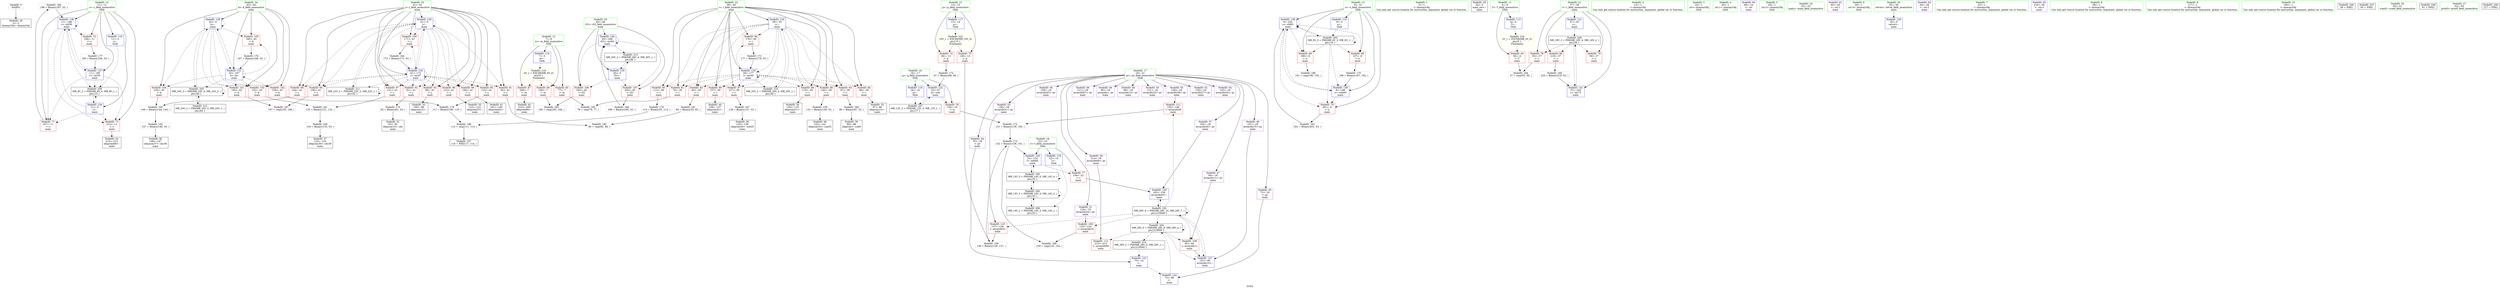 digraph "SVFG" {
	label="SVFG";

	Node0x562b871cf890 [shape=record,color=grey,label="{NodeID: 0\nNullPtr}"];
	Node0x562b871cf890 -> Node0x562b871efcd0[style=solid];
	Node0x562b871face0 [shape=record,color=grey,label="{NodeID: 180\n188 = Binary(187, 53, )\n}"];
	Node0x562b871face0 -> Node0x562b871f7640[style=solid];
	Node0x562b871f0e10 [shape=record,color=red,label="{NodeID: 97\n131\<--41\n\<--j\nmain\n}"];
	Node0x562b871f0e10 -> Node0x562b871f9060[style=solid];
	Node0x562b871cfbd0 [shape=record,color=green,label="{NodeID: 14\n11\<--12\nc\<--c_field_insensitive\nGlob }"];
	Node0x562b871cfbd0 -> Node0x562b871f3010[style=solid];
	Node0x562b871cfbd0 -> Node0x562b871f30e0[style=solid];
	Node0x562b871cfbd0 -> Node0x562b871f31b0[style=solid];
	Node0x562b871cfbd0 -> Node0x562b871f6540[style=solid];
	Node0x562b871cfbd0 -> Node0x562b871f74a0[style=solid];
	Node0x562b871cfbd0 -> Node0x562b871f7640[style=solid];
	Node0x562b871cfbd0 -> Node0x562b871f7710[style=solid];
	Node0x562b871f1970 [shape=record,color=red,label="{NodeID: 111\n150\<--149\n\<--arrayidx38\nmain\n}"];
	Node0x562b871f1970 -> Node0x562b871fa0e0[style=solid];
	Node0x562b871efcd0 [shape=record,color=black,label="{NodeID: 28\n2\<--3\ndummyVal\<--dummyVal\n}"];
	Node0x562b87209160 [shape=record,color=black,label="{NodeID: 208\nMR_14V_2 = PHI(MR_14V_3, MR_14V_1, )\npts\{23 \}\n}"];
	Node0x562b87209160 -> Node0x562b87206960[style=dashed];
	Node0x562b871f6d50 [shape=record,color=blue,label="{NodeID: 125\n39\<--53\ni\<--\nmain\n}"];
	Node0x562b871f6d50 -> Node0x562b871f3830[style=dashed];
	Node0x562b871f6d50 -> Node0x562b871f3900[style=dashed];
	Node0x562b871f6d50 -> Node0x562b871f39d0[style=dashed];
	Node0x562b871f6d50 -> Node0x562b871f3aa0[style=dashed];
	Node0x562b871f6d50 -> Node0x562b871f3b70[style=dashed];
	Node0x562b871f6d50 -> Node0x562b871f3c40[style=dashed];
	Node0x562b871f6d50 -> Node0x562b871f3d10[style=dashed];
	Node0x562b871f6d50 -> Node0x562b871f3de0[style=dashed];
	Node0x562b871f6d50 -> Node0x562b871f3eb0[style=dashed];
	Node0x562b871f6d50 -> Node0x562b871f3f80[style=dashed];
	Node0x562b871f6d50 -> Node0x562b871f73d0[style=dashed];
	Node0x562b871f6d50 -> Node0x562b87209b60[style=dashed];
	Node0x562b871f0860 [shape=record,color=black,label="{NodeID: 42\n210\<--209\nidxprom66\<--\nmain\n}"];
	Node0x562b8720d520 [shape=record,color=yellow,style=double,label="{NodeID: 222\n10V_1 = ENCHI(MR_10V_0)\npts\{15 \}\nFun[main]}"];
	Node0x562b8720d520 -> Node0x562b871f3280[style=dashed];
	Node0x562b8720d520 -> Node0x562b871f3350[style=dashed];
	Node0x562b871f78b0 [shape=record,color=blue,label="{NodeID: 139\n9\<--202\nx\<--shl62\nmain\n}"];
	Node0x562b871f78b0 -> Node0x562b871f2da0[style=dashed];
	Node0x562b871f78b0 -> Node0x562b871f2e70[style=dashed];
	Node0x562b871f78b0 -> Node0x562b871f2f40[style=dashed];
	Node0x562b871f78b0 -> Node0x562b871f77e0[style=dashed];
	Node0x562b871f78b0 -> Node0x562b871f78b0[style=dashed];
	Node0x562b871f78b0 -> Node0x562b87208260[style=dashed];
	Node0x562b871f23e0 [shape=record,color=purple,label="{NodeID: 56\n159\<--18\narrayidx43\<--pr\nmain\n}"];
	Node0x562b871f2f40 [shape=record,color=red,label="{NodeID: 70\n201\<--9\n\<--x\nmain\n}"];
	Node0x562b871f2f40 -> Node0x562b871f9360[style=solid];
	Node0x562b871f9960 [shape=record,color=grey,label="{NodeID: 167\n128 = Binary(127, 53, )\n}"];
	Node0x562b871f9960 -> Node0x562b871f0380[style=solid];
	Node0x562b871f3aa0 [shape=record,color=red,label="{NodeID: 84\n96\<--39\n\<--i\nmain\n}"];
	Node0x562b871f3aa0 -> Node0x562b871f0040[style=solid];
	Node0x562b871d2c50 [shape=record,color=green,label="{NodeID: 1\n5\<--1\n\<--dummyObj\nCan only get source location for instruction, argument, global var or function.}"];
	Node0x562b871fae60 [shape=record,color=grey,label="{NodeID: 181\n84 = Binary(53, 83, )\n}"];
	Node0x562b871fae60 -> Node0x562b871fafe0[style=solid];
	Node0x562b871f0ee0 [shape=record,color=red,label="{NodeID: 98\n144\<--41\n\<--j\nmain\n}"];
	Node0x562b871f0ee0 -> Node0x562b871f9660[style=solid];
	Node0x562b871d2d40 [shape=record,color=green,label="{NodeID: 15\n13\<--15\np\<--p_field_insensitive\nGlob }"];
	Node0x562b871d2d40 -> Node0x562b871f3280[style=solid];
	Node0x562b871d2d40 -> Node0x562b871f3350[style=solid];
	Node0x562b871d2d40 -> Node0x562b871f6640[style=solid];
	Node0x562b871f1a40 [shape=record,color=red,label="{NodeID: 112\n215\<--214\n\<--arrayidx69\nmain\n}"];
	Node0x562b871efdd0 [shape=record,color=black,label="{NodeID: 29\n34\<--5\nmain_ret\<--\nmain\n}"];
	Node0x562b87209660 [shape=record,color=black,label="{NodeID: 209\nMR_18V_3 = PHI(MR_18V_4, MR_18V_2, )\npts\{38 \}\n}"];
	Node0x562b87209660 -> Node0x562b871f35c0[style=dashed];
	Node0x562b87209660 -> Node0x562b871f3690[style=dashed];
	Node0x562b87209660 -> Node0x562b871f3760[style=dashed];
	Node0x562b87209660 -> Node0x562b871f7a50[style=dashed];
	Node0x562b871f6e20 [shape=record,color=blue,label="{NodeID: 126\n41\<--5\nj\<--\nmain\n}"];
	Node0x562b871f6e20 -> Node0x562b871f4050[style=dashed];
	Node0x562b871f6e20 -> Node0x562b871f4120[style=dashed];
	Node0x562b871f6e20 -> Node0x562b871f41f0[style=dashed];
	Node0x562b871f6e20 -> Node0x562b871f42c0[style=dashed];
	Node0x562b871f6e20 -> Node0x562b871f4390[style=dashed];
	Node0x562b871f6e20 -> Node0x562b871f0d40[style=dashed];
	Node0x562b871f6e20 -> Node0x562b871f0e10[style=dashed];
	Node0x562b871f6e20 -> Node0x562b871f0ee0[style=dashed];
	Node0x562b871f6e20 -> Node0x562b871f0fb0[style=dashed];
	Node0x562b871f6e20 -> Node0x562b871f1080[style=dashed];
	Node0x562b871f6e20 -> Node0x562b871f6e20[style=dashed];
	Node0x562b871f6e20 -> Node0x562b871f7300[style=dashed];
	Node0x562b871f6e20 -> Node0x562b8720a060[style=dashed];
	Node0x562b871f0930 [shape=record,color=black,label="{NodeID: 43\n213\<--212\nidxprom68\<--\nmain\n}"];
	Node0x562b871f7980 [shape=record,color=blue,label="{NodeID: 140\n45\<--206\ni52\<--inc64\nmain\n}"];
	Node0x562b871f7980 -> Node0x562b871f1560[style=dashed];
	Node0x562b871f7980 -> Node0x562b871f1630[style=dashed];
	Node0x562b871f7980 -> Node0x562b871f7980[style=dashed];
	Node0x562b871f7980 -> Node0x562b8720aa60[style=dashed];
	Node0x562b871f24b0 [shape=record,color=purple,label="{NodeID: 57\n162\<--18\narrayidx45\<--pr\nmain\n}"];
	Node0x562b871f24b0 -> Node0x562b871f7160[style=solid];
	Node0x562b871f3010 [shape=record,color=red,label="{NodeID: 71\n187\<--11\n\<--c\nmain\n}"];
	Node0x562b871f3010 -> Node0x562b871face0[style=solid];
	Node0x562b871f9ae0 [shape=record,color=grey,label="{NodeID: 168\n220 = Binary(219, 53, )\n}"];
	Node0x562b871f9ae0 -> Node0x562b871f7a50[style=solid];
	Node0x562b871f3b70 [shape=record,color=red,label="{NodeID: 85\n112\<--39\n\<--i\nmain\n}"];
	Node0x562b871f3b70 -> Node0x562b871fab60[style=solid];
	Node0x562b871d0100 [shape=record,color=green,label="{NodeID: 2\n14\<--1\n\<--dummyObj\nCan only get source location for instruction, argument, global var or function.}"];
	Node0x562b871fafe0 [shape=record,color=grey,label="{NodeID: 182\n85 = cmp(82, 84, )\n}"];
	Node0x562b871f0fb0 [shape=record,color=red,label="{NodeID: 99\n160\<--41\n\<--j\nmain\n}"];
	Node0x562b871f0fb0 -> Node0x562b871f0790[style=solid];
	Node0x562b871d2e10 [shape=record,color=green,label="{NodeID: 16\n16\<--17\nq\<--q_field_insensitive\nGlob }"];
	Node0x562b871d2e10 -> Node0x562b871f3420[style=solid];
	Node0x562b871d2e10 -> Node0x562b871f6740[style=solid];
	Node0x562b871d2e10 -> Node0x562b871f6ae0[style=solid];
	Node0x562b871f1b10 [shape=record,color=blue,label="{NodeID: 113\n4\<--5\nT\<--\nGlob }"];
	Node0x562b871f1b10 -> Node0x562b8720c760[style=dashed];
	Node0x562b871efea0 [shape=record,color=black,label="{NodeID: 30\n89\<--88\nidxprom\<--sub9\nmain\n}"];
	Node0x562b87209b60 [shape=record,color=black,label="{NodeID: 210\nMR_20V_2 = PHI(MR_20V_4, MR_20V_1, )\npts\{40 \}\n}"];
	Node0x562b87209b60 -> Node0x562b871f6d50[style=dashed];
	Node0x562b871f6ef0 [shape=record,color=blue,label="{NodeID: 127\n101\<--95\narrayidx15\<--\nmain\n}"];
	Node0x562b871f6ef0 -> Node0x562b871f4870[style=dashed];
	Node0x562b871f0a00 [shape=record,color=purple,label="{NodeID: 44\n70\<--18\n\<--pr\nmain\n}"];
	Node0x562b871f0a00 -> Node0x562b871f6bb0[style=solid];
	Node0x562b871f7a50 [shape=record,color=blue,label="{NodeID: 141\n37\<--220\nr\<--inc72\nmain\n}"];
	Node0x562b871f7a50 -> Node0x562b87209660[style=dashed];
	Node0x562b871f2580 [shape=record,color=purple,label="{NodeID: 58\n211\<--18\narrayidx67\<--pr\nmain\n}"];
	Node0x562b871f30e0 [shape=record,color=red,label="{NodeID: 72\n194\<--11\n\<--c\nmain\n}"];
	Node0x562b871f30e0 -> Node0x562b871fa860[style=solid];
	Node0x562b871f9c60 [shape=record,color=grey,label="{NodeID: 169\n88 = Binary(87, 53, )\n}"];
	Node0x562b871f9c60 -> Node0x562b871efea0[style=solid];
	Node0x562b871f3c40 [shape=record,color=red,label="{NodeID: 86\n119\<--39\n\<--i\nmain\n}"];
	Node0x562b871f3c40 -> Node0x562b871f01e0[style=solid];
	Node0x562b871ef250 [shape=record,color=green,label="{NodeID: 3\n24\<--1\n.str\<--dummyObj\nGlob }"];
	Node0x562b871fb160 [shape=record,color=grey,label="{NodeID: 183\n185 = cmp(183, 184, )\n}"];
	Node0x562b871f1080 [shape=record,color=red,label="{NodeID: 100\n171\<--41\n\<--j\nmain\n}"];
	Node0x562b871f1080 -> Node0x562b871f94e0[style=solid];
	Node0x562b871d2ee0 [shape=record,color=green,label="{NodeID: 17\n18\<--21\npr\<--pr_field_insensitive\nGlob }"];
	Node0x562b871d2ee0 -> Node0x562b871f0a00[style=solid];
	Node0x562b871d2ee0 -> Node0x562b871f0ad0[style=solid];
	Node0x562b871d2ee0 -> Node0x562b871f0ba0[style=solid];
	Node0x562b871d2ee0 -> Node0x562b871f0c70[style=solid];
	Node0x562b871d2ee0 -> Node0x562b871f1d60[style=solid];
	Node0x562b871d2ee0 -> Node0x562b871f1e30[style=solid];
	Node0x562b871d2ee0 -> Node0x562b871f1f00[style=solid];
	Node0x562b871d2ee0 -> Node0x562b871f1fd0[style=solid];
	Node0x562b871d2ee0 -> Node0x562b871f20a0[style=solid];
	Node0x562b871d2ee0 -> Node0x562b871f2170[style=solid];
	Node0x562b871d2ee0 -> Node0x562b871f2240[style=solid];
	Node0x562b871d2ee0 -> Node0x562b871f2310[style=solid];
	Node0x562b871d2ee0 -> Node0x562b871f23e0[style=solid];
	Node0x562b871d2ee0 -> Node0x562b871f24b0[style=solid];
	Node0x562b871d2ee0 -> Node0x562b871f2580[style=solid];
	Node0x562b871d2ee0 -> Node0x562b871f2650[style=solid];
	Node0x562b871f1c10 [shape=record,color=blue,label="{NodeID: 114\n7\<--5\nm\<--\nGlob }"];
	Node0x562b871f1c10 -> Node0x562b8720d280[style=dashed];
	Node0x562b871eff70 [shape=record,color=black,label="{NodeID: 31\n93\<--92\nidxprom10\<--shr\nmain\n}"];
	Node0x562b8720a060 [shape=record,color=black,label="{NodeID: 211\nMR_22V_2 = PHI(MR_22V_3, MR_22V_1, )\npts\{42 \}\n}"];
	Node0x562b8720a060 -> Node0x562b871f6e20[style=dashed];
	Node0x562b8720a060 -> Node0x562b8720a060[style=dashed];
	Node0x562b871f6fc0 [shape=record,color=blue,label="{NodeID: 128\n43\<--5\nk\<--\nmain\n}"];
	Node0x562b871f6fc0 -> Node0x562b871f1150[style=dashed];
	Node0x562b871f6fc0 -> Node0x562b871f1220[style=dashed];
	Node0x562b871f6fc0 -> Node0x562b871f12f0[style=dashed];
	Node0x562b871f6fc0 -> Node0x562b871f13c0[style=dashed];
	Node0x562b871f6fc0 -> Node0x562b871f1490[style=dashed];
	Node0x562b871f6fc0 -> Node0x562b871f6fc0[style=dashed];
	Node0x562b871f6fc0 -> Node0x562b871f7230[style=dashed];
	Node0x562b871f6fc0 -> Node0x562b87207860[style=dashed];
	Node0x562b871f0ad0 [shape=record,color=purple,label="{NodeID: 45\n72\<--18\n\<--pr\nmain\n}"];
	Node0x562b871f0ad0 -> Node0x562b871f6c80[style=solid];
	Node0x562b871f2650 [shape=record,color=purple,label="{NodeID: 59\n214\<--18\narrayidx69\<--pr\nmain\n}"];
	Node0x562b871f2650 -> Node0x562b871f1a40[style=solid];
	Node0x562b871f31b0 [shape=record,color=red,label="{NodeID: 73\n212\<--11\n\<--c\nmain\n}"];
	Node0x562b871f31b0 -> Node0x562b871f0930[style=solid];
	Node0x562b871f9de0 [shape=record,color=grey,label="{NodeID: 170\n92 = Binary(91, 53, )\n}"];
	Node0x562b871f9de0 -> Node0x562b871eff70[style=solid];
	Node0x562b871f3d10 [shape=record,color=red,label="{NodeID: 87\n127\<--39\n\<--i\nmain\n}"];
	Node0x562b871f3d10 -> Node0x562b871f9960[style=solid];
	Node0x562b871ef2e0 [shape=record,color=green,label="{NodeID: 4\n26\<--1\n.str.1\<--dummyObj\nGlob }"];
	Node0x562b871fb2e0 [shape=record,color=grey,label="{NodeID: 184\n57 = cmp(55, 56, )\n}"];
	Node0x562b871f1150 [shape=record,color=red,label="{NodeID: 101\n105\<--43\n\<--k\nmain\n}"];
	Node0x562b871f1150 -> Node0x562b871fb760[style=solid];
	Node0x562b871d2fe0 [shape=record,color=green,label="{NodeID: 18\n22\<--23\nt\<--t_field_insensitive\nGlob }"];
	Node0x562b871d2fe0 -> Node0x562b871f34f0[style=solid];
	Node0x562b871d2fe0 -> Node0x562b871f6840[style=solid];
	Node0x562b871d2fe0 -> Node0x562b871f7090[style=solid];
	Node0x562b871f6480 [shape=record,color=blue,label="{NodeID: 115\n9\<--5\nx\<--\nGlob }"];
	Node0x562b871f6480 -> Node0x562b87208260[style=dashed];
	Node0x562b871f0040 [shape=record,color=black,label="{NodeID: 32\n97\<--96\nidxprom12\<--\nmain\n}"];
	Node0x562b8720a560 [shape=record,color=black,label="{NodeID: 212\nMR_24V_2 = PHI(MR_24V_3, MR_24V_1, )\npts\{44 \}\n}"];
	Node0x562b8720a560 -> Node0x562b87207860[style=dashed];
	Node0x562b871f7090 [shape=record,color=blue,label="{NodeID: 129\n22\<--152\nt\<--add40\nmain\n}"];
	Node0x562b871f7090 -> Node0x562b871f34f0[style=dashed];
	Node0x562b871f7090 -> Node0x562b87202740[style=dashed];
	Node0x562b871f0ba0 [shape=record,color=purple,label="{NodeID: 46\n90\<--18\narrayidx\<--pr\nmain\n}"];
	Node0x562b871f2720 [shape=record,color=purple,label="{NodeID: 60\n48\<--24\n\<--.str\nmain\n}"];
	Node0x562b871f8640 [shape=record,color=black,label="{NodeID: 157\n116 = PHI(117, 114, )\n}"];
	Node0x562b871f3280 [shape=record,color=red,label="{NodeID: 74\n66\<--13\n\<--p\nmain\n}"];
	Node0x562b871f3280 -> Node0x562b871fa3e0[style=solid];
	Node0x562b871f9f60 [shape=record,color=grey,label="{NodeID: 171\n177 = Binary(176, 53, )\n}"];
	Node0x562b871f9f60 -> Node0x562b871f73d0[style=solid];
	Node0x562b871f3de0 [shape=record,color=red,label="{NodeID: 88\n140\<--39\n\<--i\nmain\n}"];
	Node0x562b871f3de0 -> Node0x562b871f8d60[style=solid];
	Node0x562b871d01d0 [shape=record,color=green,label="{NodeID: 5\n28\<--1\n.str.2\<--dummyObj\nGlob }"];
	Node0x562b871fb460 [shape=record,color=grey,label="{NodeID: 185\n78 = cmp(76, 77, )\n}"];
	Node0x562b871f1220 [shape=record,color=red,label="{NodeID: 102\n109\<--43\n\<--k\nmain\n}"];
	Node0x562b871f1220 -> Node0x562b871fa9e0[style=solid];
	Node0x562b871d30e0 [shape=record,color=green,label="{NodeID: 19\n32\<--33\nmain\<--main_field_insensitive\n}"];
	Node0x562b871f6540 [shape=record,color=blue,label="{NodeID: 116\n11\<--5\nc\<--\nGlob }"];
	Node0x562b871f6540 -> Node0x562b87208760[style=dashed];
	Node0x562b871f0110 [shape=record,color=black,label="{NodeID: 33\n100\<--99\nidxprom14\<--\nmain\n}"];
	Node0x562b8720aa60 [shape=record,color=black,label="{NodeID: 213\nMR_26V_2 = PHI(MR_26V_4, MR_26V_1, )\npts\{46 \}\n}"];
	Node0x562b8720aa60 -> Node0x562b871f7570[style=dashed];
	Node0x562b871f7160 [shape=record,color=blue,label="{NodeID: 130\n162\<--156\narrayidx45\<--\nmain\n}"];
	Node0x562b871f7160 -> Node0x562b871f4870[style=dashed];
	Node0x562b871f0c70 [shape=record,color=purple,label="{NodeID: 47\n94\<--18\narrayidx11\<--pr\nmain\n}"];
	Node0x562b871f0c70 -> Node0x562b871f1700[style=solid];
	Node0x562b871f27f0 [shape=record,color=purple,label="{NodeID: 61\n60\<--26\n\<--.str.1\nmain\n}"];
	Node0x562b871f8be0 [shape=record,color=grey,label="{NodeID: 158\n138 = Binary(126, 137, )\n}"];
	Node0x562b871f8be0 -> Node0x562b871fa260[style=solid];
	Node0x562b871f3350 [shape=record,color=red,label="{NodeID: 75\n126\<--13\n\<--p\nmain\n}"];
	Node0x562b871f3350 -> Node0x562b871f8be0[style=solid];
	Node0x562b871fa0e0 [shape=record,color=grey,label="{NodeID: 172\n151 = Binary(139, 150, )\n}"];
	Node0x562b871fa0e0 -> Node0x562b871fa260[style=solid];
	Node0x562b871f3eb0 [shape=record,color=red,label="{NodeID: 89\n157\<--39\n\<--i\nmain\n}"];
	Node0x562b871f3eb0 -> Node0x562b871f06c0[style=solid];
	Node0x562b871d0260 [shape=record,color=green,label="{NodeID: 6\n30\<--1\n.str.3\<--dummyObj\nGlob }"];
	Node0x562b871fb5e0 [shape=record,color=grey,label="{NodeID: 186\n191 = cmp(190, 192, )\n}"];
	Node0x562b871f12f0 [shape=record,color=red,label="{NodeID: 103\n132\<--43\n\<--k\nmain\n}"];
	Node0x562b871f12f0 -> Node0x562b871f9060[style=solid];
	Node0x562b871d31e0 [shape=record,color=green,label="{NodeID: 20\n35\<--36\nretval\<--retval_field_insensitive\nmain\n}"];
	Node0x562b871d31e0 -> Node0x562b871f6940[style=solid];
	Node0x562b87206960 [shape=record,color=black,label="{NodeID: 200\nMR_14V_3 = PHI(MR_14V_4, MR_14V_2, )\npts\{23 \}\n}"];
	Node0x562b87206960 -> Node0x562b87202740[style=dashed];
	Node0x562b87206960 -> Node0x562b87206960[style=dashed];
	Node0x562b87206960 -> Node0x562b87209160[style=dashed];
	Node0x562b871f6640 [shape=record,color=blue,label="{NodeID: 117\n13\<--14\np\<--\nGlob }"];
	Node0x562b871f6640 -> Node0x562b8720d520[style=dashed];
	Node0x562b871f01e0 [shape=record,color=black,label="{NodeID: 34\n120\<--119\nidxprom21\<--\nmain\n}"];
	Node0x562b8720af60 [shape=record,color=black,label="{NodeID: 214\nMR_28V_2 = PHI(MR_28V_5, MR_28V_1, )\npts\{210000 \}\n}"];
	Node0x562b8720af60 -> Node0x562b871f6bb0[style=dashed];
	Node0x562b871f7230 [shape=record,color=blue,label="{NodeID: 131\n43\<--167\nk\<--inc\nmain\n}"];
	Node0x562b871f7230 -> Node0x562b871f1150[style=dashed];
	Node0x562b871f7230 -> Node0x562b871f1220[style=dashed];
	Node0x562b871f7230 -> Node0x562b871f12f0[style=dashed];
	Node0x562b871f7230 -> Node0x562b871f13c0[style=dashed];
	Node0x562b871f7230 -> Node0x562b871f1490[style=dashed];
	Node0x562b871f7230 -> Node0x562b871f6fc0[style=dashed];
	Node0x562b871f7230 -> Node0x562b871f7230[style=dashed];
	Node0x562b871f7230 -> Node0x562b87207860[style=dashed];
	Node0x562b871f1d60 [shape=record,color=purple,label="{NodeID: 48\n98\<--18\narrayidx13\<--pr\nmain\n}"];
	Node0x562b871f28c0 [shape=record,color=purple,label="{NodeID: 62\n64\<--28\n\<--.str.2\nmain\n}"];
	Node0x562b871f8d60 [shape=record,color=grey,label="{NodeID: 159\n141 = Binary(140, 53, )\n}"];
	Node0x562b871f8d60 -> Node0x562b871f0520[style=solid];
	Node0x562b871f3420 [shape=record,color=red,label="{NodeID: 76\n139\<--16\n\<--q\nmain\n}"];
	Node0x562b871f3420 -> Node0x562b871fa0e0[style=solid];
	Node0x562b871fa260 [shape=record,color=grey,label="{NodeID: 173\n152 = Binary(138, 151, )\n}"];
	Node0x562b871fa260 -> Node0x562b871f7090[style=solid];
	Node0x562b871fa260 -> Node0x562b871fba60[style=solid];
	Node0x562b871f3f80 [shape=record,color=red,label="{NodeID: 90\n176\<--39\n\<--i\nmain\n}"];
	Node0x562b871f3f80 -> Node0x562b871f9f60[style=solid];
	Node0x562b871d0390 [shape=record,color=green,label="{NodeID: 7\n53\<--1\n\<--dummyObj\nCan only get source location for instruction, argument, global var or function.}"];
	Node0x562b871fb760 [shape=record,color=grey,label="{NodeID: 187\n107 = cmp(105, 106, )\n}"];
	Node0x562b871f13c0 [shape=record,color=red,label="{NodeID: 104\n145\<--43\n\<--k\nmain\n}"];
	Node0x562b871f13c0 -> Node0x562b871f9660[style=solid];
	Node0x562b871d32b0 [shape=record,color=green,label="{NodeID: 21\n37\<--38\nr\<--r_field_insensitive\nmain\n}"];
	Node0x562b871d32b0 -> Node0x562b871f35c0[style=solid];
	Node0x562b871d32b0 -> Node0x562b871f3690[style=solid];
	Node0x562b871d32b0 -> Node0x562b871f3760[style=solid];
	Node0x562b871d32b0 -> Node0x562b871f6a10[style=solid];
	Node0x562b871d32b0 -> Node0x562b871f7a50[style=solid];
	Node0x562b871f6740 [shape=record,color=blue,label="{NodeID: 118\n16\<--14\nq\<--\nGlob }"];
	Node0x562b871f6740 -> Node0x562b87208c60[style=dashed];
	Node0x562b871f02b0 [shape=record,color=black,label="{NodeID: 35\n123\<--122\nidxprom23\<--\nmain\n}"];
	Node0x562b871f7300 [shape=record,color=blue,label="{NodeID: 132\n41\<--172\nj\<--inc47\nmain\n}"];
	Node0x562b871f7300 -> Node0x562b871f4050[style=dashed];
	Node0x562b871f7300 -> Node0x562b871f4120[style=dashed];
	Node0x562b871f7300 -> Node0x562b871f41f0[style=dashed];
	Node0x562b871f7300 -> Node0x562b871f42c0[style=dashed];
	Node0x562b871f7300 -> Node0x562b871f4390[style=dashed];
	Node0x562b871f7300 -> Node0x562b871f0d40[style=dashed];
	Node0x562b871f7300 -> Node0x562b871f0e10[style=dashed];
	Node0x562b871f7300 -> Node0x562b871f0ee0[style=dashed];
	Node0x562b871f7300 -> Node0x562b871f0fb0[style=dashed];
	Node0x562b871f7300 -> Node0x562b871f1080[style=dashed];
	Node0x562b871f7300 -> Node0x562b871f6e20[style=dashed];
	Node0x562b871f7300 -> Node0x562b871f7300[style=dashed];
	Node0x562b871f7300 -> Node0x562b8720a060[style=dashed];
	Node0x562b871f1e30 [shape=record,color=purple,label="{NodeID: 49\n101\<--18\narrayidx15\<--pr\nmain\n}"];
	Node0x562b871f1e30 -> Node0x562b871f6ef0[style=solid];
	Node0x562b871f2990 [shape=record,color=purple,label="{NodeID: 63\n216\<--30\n\<--.str.3\nmain\n}"];
	Node0x562b871f8ee0 [shape=record,color=grey,label="{NodeID: 160\n134 = Binary(133, 53, )\n}"];
	Node0x562b871f8ee0 -> Node0x562b871f0450[style=solid];
	Node0x562b871f34f0 [shape=record,color=red,label="{NodeID: 77\n156\<--22\n\<--t\nmain\n}"];
	Node0x562b871f34f0 -> Node0x562b871f7160[style=solid];
	Node0x562b871fa3e0 [shape=record,color=grey,label="{NodeID: 174\n67 = Binary(68, 66, )\n}"];
	Node0x562b871fa3e0 -> Node0x562b871f6ae0[style=solid];
	Node0x562b871f4050 [shape=record,color=red,label="{NodeID: 91\n82\<--41\n\<--j\nmain\n}"];
	Node0x562b871f4050 -> Node0x562b871fafe0[style=solid];
	Node0x562b871d0420 [shape=record,color=green,label="{NodeID: 8\n68\<--1\n\<--dummyObj\nCan only get source location for instruction, argument, global var or function.}"];
	Node0x562b871fb8e0 [shape=record,color=grey,label="{NodeID: 188\n114 = cmp(111, 113, )\n}"];
	Node0x562b871fb8e0 -> Node0x562b871f8640[style=solid];
	Node0x562b871f1490 [shape=record,color=red,label="{NodeID: 105\n166\<--43\n\<--k\nmain\n}"];
	Node0x562b871f1490 -> Node0x562b871fa6e0[style=solid];
	Node0x562b871d3380 [shape=record,color=green,label="{NodeID: 22\n39\<--40\ni\<--i_field_insensitive\nmain\n}"];
	Node0x562b871d3380 -> Node0x562b871f3830[style=solid];
	Node0x562b871d3380 -> Node0x562b871f3900[style=solid];
	Node0x562b871d3380 -> Node0x562b871f39d0[style=solid];
	Node0x562b871d3380 -> Node0x562b871f3aa0[style=solid];
	Node0x562b871d3380 -> Node0x562b871f3b70[style=solid];
	Node0x562b871d3380 -> Node0x562b871f3c40[style=solid];
	Node0x562b871d3380 -> Node0x562b871f3d10[style=solid];
	Node0x562b871d3380 -> Node0x562b871f3de0[style=solid];
	Node0x562b871d3380 -> Node0x562b871f3eb0[style=solid];
	Node0x562b871d3380 -> Node0x562b871f3f80[style=solid];
	Node0x562b871d3380 -> Node0x562b871f6d50[style=solid];
	Node0x562b871d3380 -> Node0x562b871f73d0[style=solid];
	Node0x562b871f6840 [shape=record,color=blue,label="{NodeID: 119\n22\<--14\nt\<--\nGlob }"];
	Node0x562b871f6840 -> Node0x562b87209160[style=dashed];
	Node0x562b871f0380 [shape=record,color=black,label="{NodeID: 36\n129\<--128\nidxprom26\<--sub25\nmain\n}"];
	Node0x562b871f73d0 [shape=record,color=blue,label="{NodeID: 133\n39\<--177\ni\<--inc50\nmain\n}"];
	Node0x562b871f73d0 -> Node0x562b871f3830[style=dashed];
	Node0x562b871f73d0 -> Node0x562b871f3900[style=dashed];
	Node0x562b871f73d0 -> Node0x562b871f39d0[style=dashed];
	Node0x562b871f73d0 -> Node0x562b871f3aa0[style=dashed];
	Node0x562b871f73d0 -> Node0x562b871f3b70[style=dashed];
	Node0x562b871f73d0 -> Node0x562b871f3c40[style=dashed];
	Node0x562b871f73d0 -> Node0x562b871f3d10[style=dashed];
	Node0x562b871f73d0 -> Node0x562b871f3de0[style=dashed];
	Node0x562b871f73d0 -> Node0x562b871f3eb0[style=dashed];
	Node0x562b871f73d0 -> Node0x562b871f3f80[style=dashed];
	Node0x562b871f73d0 -> Node0x562b871f73d0[style=dashed];
	Node0x562b871f73d0 -> Node0x562b87209b60[style=dashed];
	Node0x562b871f1f00 [shape=record,color=purple,label="{NodeID: 50\n121\<--18\narrayidx22\<--pr\nmain\n}"];
	Node0x562b871f2a60 [shape=record,color=red,label="{NodeID: 64\n56\<--4\n\<--T\nmain\n}"];
	Node0x562b871f2a60 -> Node0x562b871fb2e0[style=solid];
	Node0x562b871f9060 [shape=record,color=grey,label="{NodeID: 161\n133 = Binary(131, 132, )\n}"];
	Node0x562b871f9060 -> Node0x562b871f8ee0[style=solid];
	Node0x562b871f35c0 [shape=record,color=red,label="{NodeID: 78\n55\<--37\n\<--r\nmain\n}"];
	Node0x562b871f35c0 -> Node0x562b871fb2e0[style=solid];
	Node0x562b871fa560 [shape=record,color=grey,label="{NodeID: 175\n198 = Binary(197, 192, )\n}"];
	Node0x562b871fa560 -> Node0x562b871f77e0[style=solid];
	Node0x562b871f4120 [shape=record,color=red,label="{NodeID: 92\n91\<--41\n\<--j\nmain\n}"];
	Node0x562b871f4120 -> Node0x562b871f9de0[style=solid];
	Node0x562b871ef590 [shape=record,color=green,label="{NodeID: 9\n117\<--1\n\<--dummyObj\nCan only get source location for instruction, argument, global var or function.}"];
	Node0x562b871fba60 [shape=record,color=grey,label="{NodeID: 189\n154 = cmp(125, 152, )\n}"];
	Node0x562b871f1560 [shape=record,color=red,label="{NodeID: 106\n183\<--45\n\<--i52\nmain\n}"];
	Node0x562b871f1560 -> Node0x562b871fb160[style=solid];
	Node0x562b871d3450 [shape=record,color=green,label="{NodeID: 23\n41\<--42\nj\<--j_field_insensitive\nmain\n}"];
	Node0x562b871d3450 -> Node0x562b871f4050[style=solid];
	Node0x562b871d3450 -> Node0x562b871f4120[style=solid];
	Node0x562b871d3450 -> Node0x562b871f41f0[style=solid];
	Node0x562b871d3450 -> Node0x562b871f42c0[style=solid];
	Node0x562b871d3450 -> Node0x562b871f4390[style=solid];
	Node0x562b871d3450 -> Node0x562b871f0d40[style=solid];
	Node0x562b871d3450 -> Node0x562b871f0e10[style=solid];
	Node0x562b871d3450 -> Node0x562b871f0ee0[style=solid];
	Node0x562b871d3450 -> Node0x562b871f0fb0[style=solid];
	Node0x562b871d3450 -> Node0x562b871f1080[style=solid];
	Node0x562b871d3450 -> Node0x562b871f6e20[style=solid];
	Node0x562b871d3450 -> Node0x562b871f7300[style=solid];
	Node0x562b87207860 [shape=record,color=black,label="{NodeID: 203\nMR_24V_3 = PHI(MR_24V_4, MR_24V_2, )\npts\{44 \}\n}"];
	Node0x562b87207860 -> Node0x562b871f6fc0[style=dashed];
	Node0x562b87207860 -> Node0x562b87207860[style=dashed];
	Node0x562b87207860 -> Node0x562b8720a560[style=dashed];
	Node0x562b871f6940 [shape=record,color=blue,label="{NodeID: 120\n35\<--5\nretval\<--\nmain\n}"];
	Node0x562b871f0450 [shape=record,color=black,label="{NodeID: 37\n135\<--134\nidxprom30\<--shr29\nmain\n}"];
	Node0x562b871f74a0 [shape=record,color=blue,label="{NodeID: 134\n11\<--5\nc\<--\nmain\n}"];
	Node0x562b871f74a0 -> Node0x562b871f3010[style=dashed];
	Node0x562b871f74a0 -> Node0x562b871f31b0[style=dashed];
	Node0x562b871f74a0 -> Node0x562b871f7640[style=dashed];
	Node0x562b871f74a0 -> Node0x562b87208760[style=dashed];
	Node0x562b871f1fd0 [shape=record,color=purple,label="{NodeID: 51\n124\<--18\narrayidx24\<--pr\nmain\n}"];
	Node0x562b871f1fd0 -> Node0x562b871f17d0[style=solid];
	Node0x562b871f2b30 [shape=record,color=red,label="{NodeID: 65\n77\<--7\n\<--m\nmain\n}"];
	Node0x562b871f2b30 -> Node0x562b871fb460[style=solid];
	Node0x562b871f91e0 [shape=record,color=grey,label="{NodeID: 162\n147 = Binary(146, 53, )\n}"];
	Node0x562b871f91e0 -> Node0x562b871f05f0[style=solid];
	Node0x562b871f3690 [shape=record,color=red,label="{NodeID: 79\n59\<--37\n\<--r\nmain\n}"];
	Node0x562b871fa6e0 [shape=record,color=grey,label="{NodeID: 176\n167 = Binary(166, 53, )\n}"];
	Node0x562b871fa6e0 -> Node0x562b871f7230[style=solid];
	Node0x562b871f41f0 [shape=record,color=red,label="{NodeID: 93\n99\<--41\n\<--j\nmain\n}"];
	Node0x562b871f41f0 -> Node0x562b871f0110[style=solid];
	Node0x562b871ef620 [shape=record,color=green,label="{NodeID: 10\n192\<--1\n\<--dummyObj\nCan only get source location for instruction, argument, global var or function.}"];
	Node0x562b87202740 [shape=record,color=black,label="{NodeID: 190\nMR_14V_5 = PHI(MR_14V_6, MR_14V_4, )\npts\{23 \}\n}"];
	Node0x562b87202740 -> Node0x562b871f7090[style=dashed];
	Node0x562b87202740 -> Node0x562b87202740[style=dashed];
	Node0x562b87202740 -> Node0x562b87206960[style=dashed];
	Node0x562b871f1630 [shape=record,color=red,label="{NodeID: 107\n205\<--45\n\<--i52\nmain\n}"];
	Node0x562b871f1630 -> Node0x562b871f97e0[style=solid];
	Node0x562b871d3520 [shape=record,color=green,label="{NodeID: 24\n43\<--44\nk\<--k_field_insensitive\nmain\n}"];
	Node0x562b871d3520 -> Node0x562b871f1150[style=solid];
	Node0x562b871d3520 -> Node0x562b871f1220[style=solid];
	Node0x562b871d3520 -> Node0x562b871f12f0[style=solid];
	Node0x562b871d3520 -> Node0x562b871f13c0[style=solid];
	Node0x562b871d3520 -> Node0x562b871f1490[style=solid];
	Node0x562b871d3520 -> Node0x562b871f6fc0[style=solid];
	Node0x562b871d3520 -> Node0x562b871f7230[style=solid];
	Node0x562b87207d60 [shape=record,color=black,label="{NodeID: 204\nMR_28V_5 = PHI(MR_28V_6, MR_28V_4, )\npts\{210000 \}\n}"];
	Node0x562b87207d60 -> Node0x562b871f1700[style=dashed];
	Node0x562b87207d60 -> Node0x562b871f1a40[style=dashed];
	Node0x562b87207d60 -> Node0x562b871f6ef0[style=dashed];
	Node0x562b87207d60 -> Node0x562b87207d60[style=dashed];
	Node0x562b87207d60 -> Node0x562b8720af60[style=dashed];
	Node0x562b871f6a10 [shape=record,color=blue,label="{NodeID: 121\n37\<--53\nr\<--\nmain\n}"];
	Node0x562b871f6a10 -> Node0x562b87209660[style=dashed];
	Node0x562b871f0520 [shape=record,color=black,label="{NodeID: 38\n142\<--141\nidxprom33\<--sub32\nmain\n}"];
	Node0x562b8720c760 [shape=record,color=yellow,style=double,label="{NodeID: 218\n2V_1 = ENCHI(MR_2V_0)\npts\{6 \}\nFun[main]}"];
	Node0x562b8720c760 -> Node0x562b871f2a60[style=dashed];
	Node0x562b871f7570 [shape=record,color=blue,label="{NodeID: 135\n45\<--5\ni52\<--\nmain\n}"];
	Node0x562b871f7570 -> Node0x562b871f1560[style=dashed];
	Node0x562b871f7570 -> Node0x562b871f1630[style=dashed];
	Node0x562b871f7570 -> Node0x562b871f7980[style=dashed];
	Node0x562b871f7570 -> Node0x562b8720aa60[style=dashed];
	Node0x562b871f20a0 [shape=record,color=purple,label="{NodeID: 52\n130\<--18\narrayidx27\<--pr\nmain\n}"];
	Node0x562b871f2c00 [shape=record,color=red,label="{NodeID: 66\n184\<--7\n\<--m\nmain\n}"];
	Node0x562b871f2c00 -> Node0x562b871fb160[style=solid];
	Node0x562b87219b00 [shape=record,color=black,label="{NodeID: 246\n49 = PHI()\n}"];
	Node0x562b871f9360 [shape=record,color=grey,label="{NodeID: 163\n202 = Binary(201, 53, )\n}"];
	Node0x562b871f9360 -> Node0x562b871f78b0[style=solid];
	Node0x562b871f3760 [shape=record,color=red,label="{NodeID: 80\n219\<--37\n\<--r\nmain\n}"];
	Node0x562b871f3760 -> Node0x562b871f9ae0[style=solid];
	Node0x562b871fa860 [shape=record,color=grey,label="{NodeID: 177\n195 = Binary(194, 53, )\n}"];
	Node0x562b871fa860 -> Node0x562b871f7710[style=solid];
	Node0x562b871f42c0 [shape=record,color=red,label="{NodeID: 94\n106\<--41\n\<--j\nmain\n}"];
	Node0x562b871f42c0 -> Node0x562b871fb760[style=solid];
	Node0x562b871ef6f0 [shape=record,color=green,label="{NodeID: 11\n4\<--6\nT\<--T_field_insensitive\nGlob }"];
	Node0x562b871ef6f0 -> Node0x562b871f2a60[style=solid];
	Node0x562b871ef6f0 -> Node0x562b871f1b10[style=solid];
	Node0x562b871f1700 [shape=record,color=red,label="{NodeID: 108\n95\<--94\n\<--arrayidx11\nmain\n}"];
	Node0x562b871f1700 -> Node0x562b871f6ef0[style=solid];
	Node0x562b871d35f0 [shape=record,color=green,label="{NodeID: 25\n45\<--46\ni52\<--i52_field_insensitive\nmain\n}"];
	Node0x562b871d35f0 -> Node0x562b871f1560[style=solid];
	Node0x562b871d35f0 -> Node0x562b871f1630[style=solid];
	Node0x562b871d35f0 -> Node0x562b871f7570[style=solid];
	Node0x562b871d35f0 -> Node0x562b871f7980[style=solid];
	Node0x562b87208260 [shape=record,color=black,label="{NodeID: 205\nMR_6V_2 = PHI(MR_6V_3, MR_6V_1, )\npts\{10 \}\n}"];
	Node0x562b87208260 -> Node0x562b871f2da0[style=dashed];
	Node0x562b87208260 -> Node0x562b871f2e70[style=dashed];
	Node0x562b87208260 -> Node0x562b871f2f40[style=dashed];
	Node0x562b87208260 -> Node0x562b871f77e0[style=dashed];
	Node0x562b87208260 -> Node0x562b871f78b0[style=dashed];
	Node0x562b87208260 -> Node0x562b87208260[style=dashed];
	Node0x562b871f6ae0 [shape=record,color=blue,label="{NodeID: 122\n16\<--67\nq\<--sub\nmain\n}"];
	Node0x562b871f6ae0 -> Node0x562b871f3420[style=dashed];
	Node0x562b871f6ae0 -> Node0x562b87208c60[style=dashed];
	Node0x562b871f05f0 [shape=record,color=black,label="{NodeID: 39\n148\<--147\nidxprom37\<--shr36\nmain\n}"];
	Node0x562b8720d280 [shape=record,color=yellow,style=double,label="{NodeID: 219\n4V_1 = ENCHI(MR_4V_0)\npts\{8 \}\nFun[main]}"];
	Node0x562b8720d280 -> Node0x562b871f2b30[style=dashed];
	Node0x562b8720d280 -> Node0x562b871f2c00[style=dashed];
	Node0x562b8720d280 -> Node0x562b871f2cd0[style=dashed];
	Node0x562b871f7640 [shape=record,color=blue,label="{NodeID: 136\n11\<--188\nc\<--shl56\nmain\n}"];
	Node0x562b871f7640 -> Node0x562b871f3010[style=dashed];
	Node0x562b871f7640 -> Node0x562b871f30e0[style=dashed];
	Node0x562b871f7640 -> Node0x562b871f31b0[style=dashed];
	Node0x562b871f7640 -> Node0x562b871f7640[style=dashed];
	Node0x562b871f7640 -> Node0x562b871f7710[style=dashed];
	Node0x562b871f7640 -> Node0x562b87208760[style=dashed];
	Node0x562b871f2170 [shape=record,color=purple,label="{NodeID: 53\n136\<--18\narrayidx31\<--pr\nmain\n}"];
	Node0x562b871f2170 -> Node0x562b871f18a0[style=solid];
	Node0x562b871f2cd0 [shape=record,color=red,label="{NodeID: 67\n209\<--7\n\<--m\nmain\n}"];
	Node0x562b871f2cd0 -> Node0x562b871f0860[style=solid];
	Node0x562b87219c00 [shape=record,color=black,label="{NodeID: 247\n65 = PHI()\n}"];
	Node0x562b871f94e0 [shape=record,color=grey,label="{NodeID: 164\n172 = Binary(171, 53, )\n}"];
	Node0x562b871f94e0 -> Node0x562b871f7300[style=solid];
	Node0x562b871f3830 [shape=record,color=red,label="{NodeID: 81\n76\<--39\n\<--i\nmain\n}"];
	Node0x562b871f3830 -> Node0x562b871fb460[style=solid];
	Node0x562b871fa9e0 [shape=record,color=grey,label="{NodeID: 178\n111 = Binary(109, 110, )\n}"];
	Node0x562b871fa9e0 -> Node0x562b871fb8e0[style=solid];
	Node0x562b871f4390 [shape=record,color=red,label="{NodeID: 95\n110\<--41\n\<--j\nmain\n}"];
	Node0x562b871f4390 -> Node0x562b871fa9e0[style=solid];
	Node0x562b871cfa30 [shape=record,color=green,label="{NodeID: 12\n7\<--8\nm\<--m_field_insensitive\nGlob }"];
	Node0x562b871cfa30 -> Node0x562b871f2b30[style=solid];
	Node0x562b871cfa30 -> Node0x562b871f2c00[style=solid];
	Node0x562b871cfa30 -> Node0x562b871f2cd0[style=solid];
	Node0x562b871cfa30 -> Node0x562b871f1c10[style=solid];
	Node0x562b871f4870 [shape=record,color=black,label="{NodeID: 192\nMR_28V_8 = PHI(MR_28V_10, MR_28V_7, )\npts\{210000 \}\n}"];
	Node0x562b871f4870 -> Node0x562b871f1700[style=dashed];
	Node0x562b871f4870 -> Node0x562b871f17d0[style=dashed];
	Node0x562b871f4870 -> Node0x562b871f18a0[style=dashed];
	Node0x562b871f4870 -> Node0x562b871f1970[style=dashed];
	Node0x562b871f4870 -> Node0x562b871f6ef0[style=dashed];
	Node0x562b871f4870 -> Node0x562b871f7160[style=dashed];
	Node0x562b871f4870 -> Node0x562b871f4870[style=dashed];
	Node0x562b871f4870 -> Node0x562b87207d60[style=dashed];
	Node0x562b871f17d0 [shape=record,color=red,label="{NodeID: 109\n125\<--124\n\<--arrayidx24\nmain\n}"];
	Node0x562b871f17d0 -> Node0x562b871fba60[style=solid];
	Node0x562b871efb70 [shape=record,color=green,label="{NodeID: 26\n50\<--51\nscanf\<--scanf_field_insensitive\n}"];
	Node0x562b87208760 [shape=record,color=black,label="{NodeID: 206\nMR_8V_2 = PHI(MR_8V_4, MR_8V_1, )\npts\{12 \}\n}"];
	Node0x562b87208760 -> Node0x562b871f74a0[style=dashed];
	Node0x562b871f6bb0 [shape=record,color=blue,label="{NodeID: 123\n70\<--14\n\<--\nmain\n}"];
	Node0x562b871f6bb0 -> Node0x562b871f6c80[style=dashed];
	Node0x562b871f06c0 [shape=record,color=black,label="{NodeID: 40\n158\<--157\nidxprom42\<--\nmain\n}"];
	Node0x562b871f7710 [shape=record,color=blue,label="{NodeID: 137\n11\<--195\nc\<--inc59\nmain\n}"];
	Node0x562b871f7710 -> Node0x562b871f3010[style=dashed];
	Node0x562b871f7710 -> Node0x562b871f31b0[style=dashed];
	Node0x562b871f7710 -> Node0x562b871f7640[style=dashed];
	Node0x562b871f7710 -> Node0x562b87208760[style=dashed];
	Node0x562b871f2240 [shape=record,color=purple,label="{NodeID: 54\n143\<--18\narrayidx34\<--pr\nmain\n}"];
	Node0x562b871f2da0 [shape=record,color=red,label="{NodeID: 68\n190\<--9\n\<--x\nmain\n}"];
	Node0x562b871f2da0 -> Node0x562b871fb5e0[style=solid];
	Node0x562b87219d00 [shape=record,color=black,label="{NodeID: 248\n61 = PHI()\n}"];
	Node0x562b871f9660 [shape=record,color=grey,label="{NodeID: 165\n146 = Binary(144, 145, )\n}"];
	Node0x562b871f9660 -> Node0x562b871f91e0[style=solid];
	Node0x562b871f3900 [shape=record,color=red,label="{NodeID: 82\n83\<--39\n\<--i\nmain\n}"];
	Node0x562b871f3900 -> Node0x562b871fae60[style=solid];
	Node0x562b871fab60 [shape=record,color=grey,label="{NodeID: 179\n113 = Binary(53, 112, )\n}"];
	Node0x562b871fab60 -> Node0x562b871fb8e0[style=solid];
	Node0x562b871f0d40 [shape=record,color=red,label="{NodeID: 96\n122\<--41\n\<--j\nmain\n}"];
	Node0x562b871f0d40 -> Node0x562b871f02b0[style=solid];
	Node0x562b871cfb00 [shape=record,color=green,label="{NodeID: 13\n9\<--10\nx\<--x_field_insensitive\nGlob }"];
	Node0x562b871cfb00 -> Node0x562b871f2da0[style=solid];
	Node0x562b871cfb00 -> Node0x562b871f2e70[style=solid];
	Node0x562b871cfb00 -> Node0x562b871f2f40[style=solid];
	Node0x562b871cfb00 -> Node0x562b871f6480[style=solid];
	Node0x562b871cfb00 -> Node0x562b871f77e0[style=solid];
	Node0x562b871cfb00 -> Node0x562b871f78b0[style=solid];
	Node0x562b871f18a0 [shape=record,color=red,label="{NodeID: 110\n137\<--136\n\<--arrayidx31\nmain\n}"];
	Node0x562b871f18a0 -> Node0x562b871f8be0[style=solid];
	Node0x562b871efc00 [shape=record,color=green,label="{NodeID: 27\n62\<--63\nprintf\<--printf_field_insensitive\n}"];
	Node0x562b87208c60 [shape=record,color=black,label="{NodeID: 207\nMR_12V_2 = PHI(MR_12V_3, MR_12V_1, )\npts\{17 \}\n}"];
	Node0x562b87208c60 -> Node0x562b871f6ae0[style=dashed];
	Node0x562b871f6c80 [shape=record,color=blue,label="{NodeID: 124\n72\<--68\n\<--\nmain\n}"];
	Node0x562b871f6c80 -> Node0x562b87207d60[style=dashed];
	Node0x562b871f0790 [shape=record,color=black,label="{NodeID: 41\n161\<--160\nidxprom44\<--\nmain\n}"];
	Node0x562b871f77e0 [shape=record,color=blue,label="{NodeID: 138\n9\<--198\nx\<--sub60\nmain\n}"];
	Node0x562b871f77e0 -> Node0x562b871f2f40[style=dashed];
	Node0x562b871f77e0 -> Node0x562b871f78b0[style=dashed];
	Node0x562b871f2310 [shape=record,color=purple,label="{NodeID: 55\n149\<--18\narrayidx38\<--pr\nmain\n}"];
	Node0x562b871f2310 -> Node0x562b871f1970[style=solid];
	Node0x562b871f2e70 [shape=record,color=red,label="{NodeID: 69\n197\<--9\n\<--x\nmain\n}"];
	Node0x562b871f2e70 -> Node0x562b871fa560[style=solid];
	Node0x562b87219e00 [shape=record,color=black,label="{NodeID: 249\n217 = PHI()\n}"];
	Node0x562b871f97e0 [shape=record,color=grey,label="{NodeID: 166\n206 = Binary(205, 53, )\n}"];
	Node0x562b871f97e0 -> Node0x562b871f7980[style=solid];
	Node0x562b871f39d0 [shape=record,color=red,label="{NodeID: 83\n87\<--39\n\<--i\nmain\n}"];
	Node0x562b871f39d0 -> Node0x562b871f9c60[style=solid];
}
